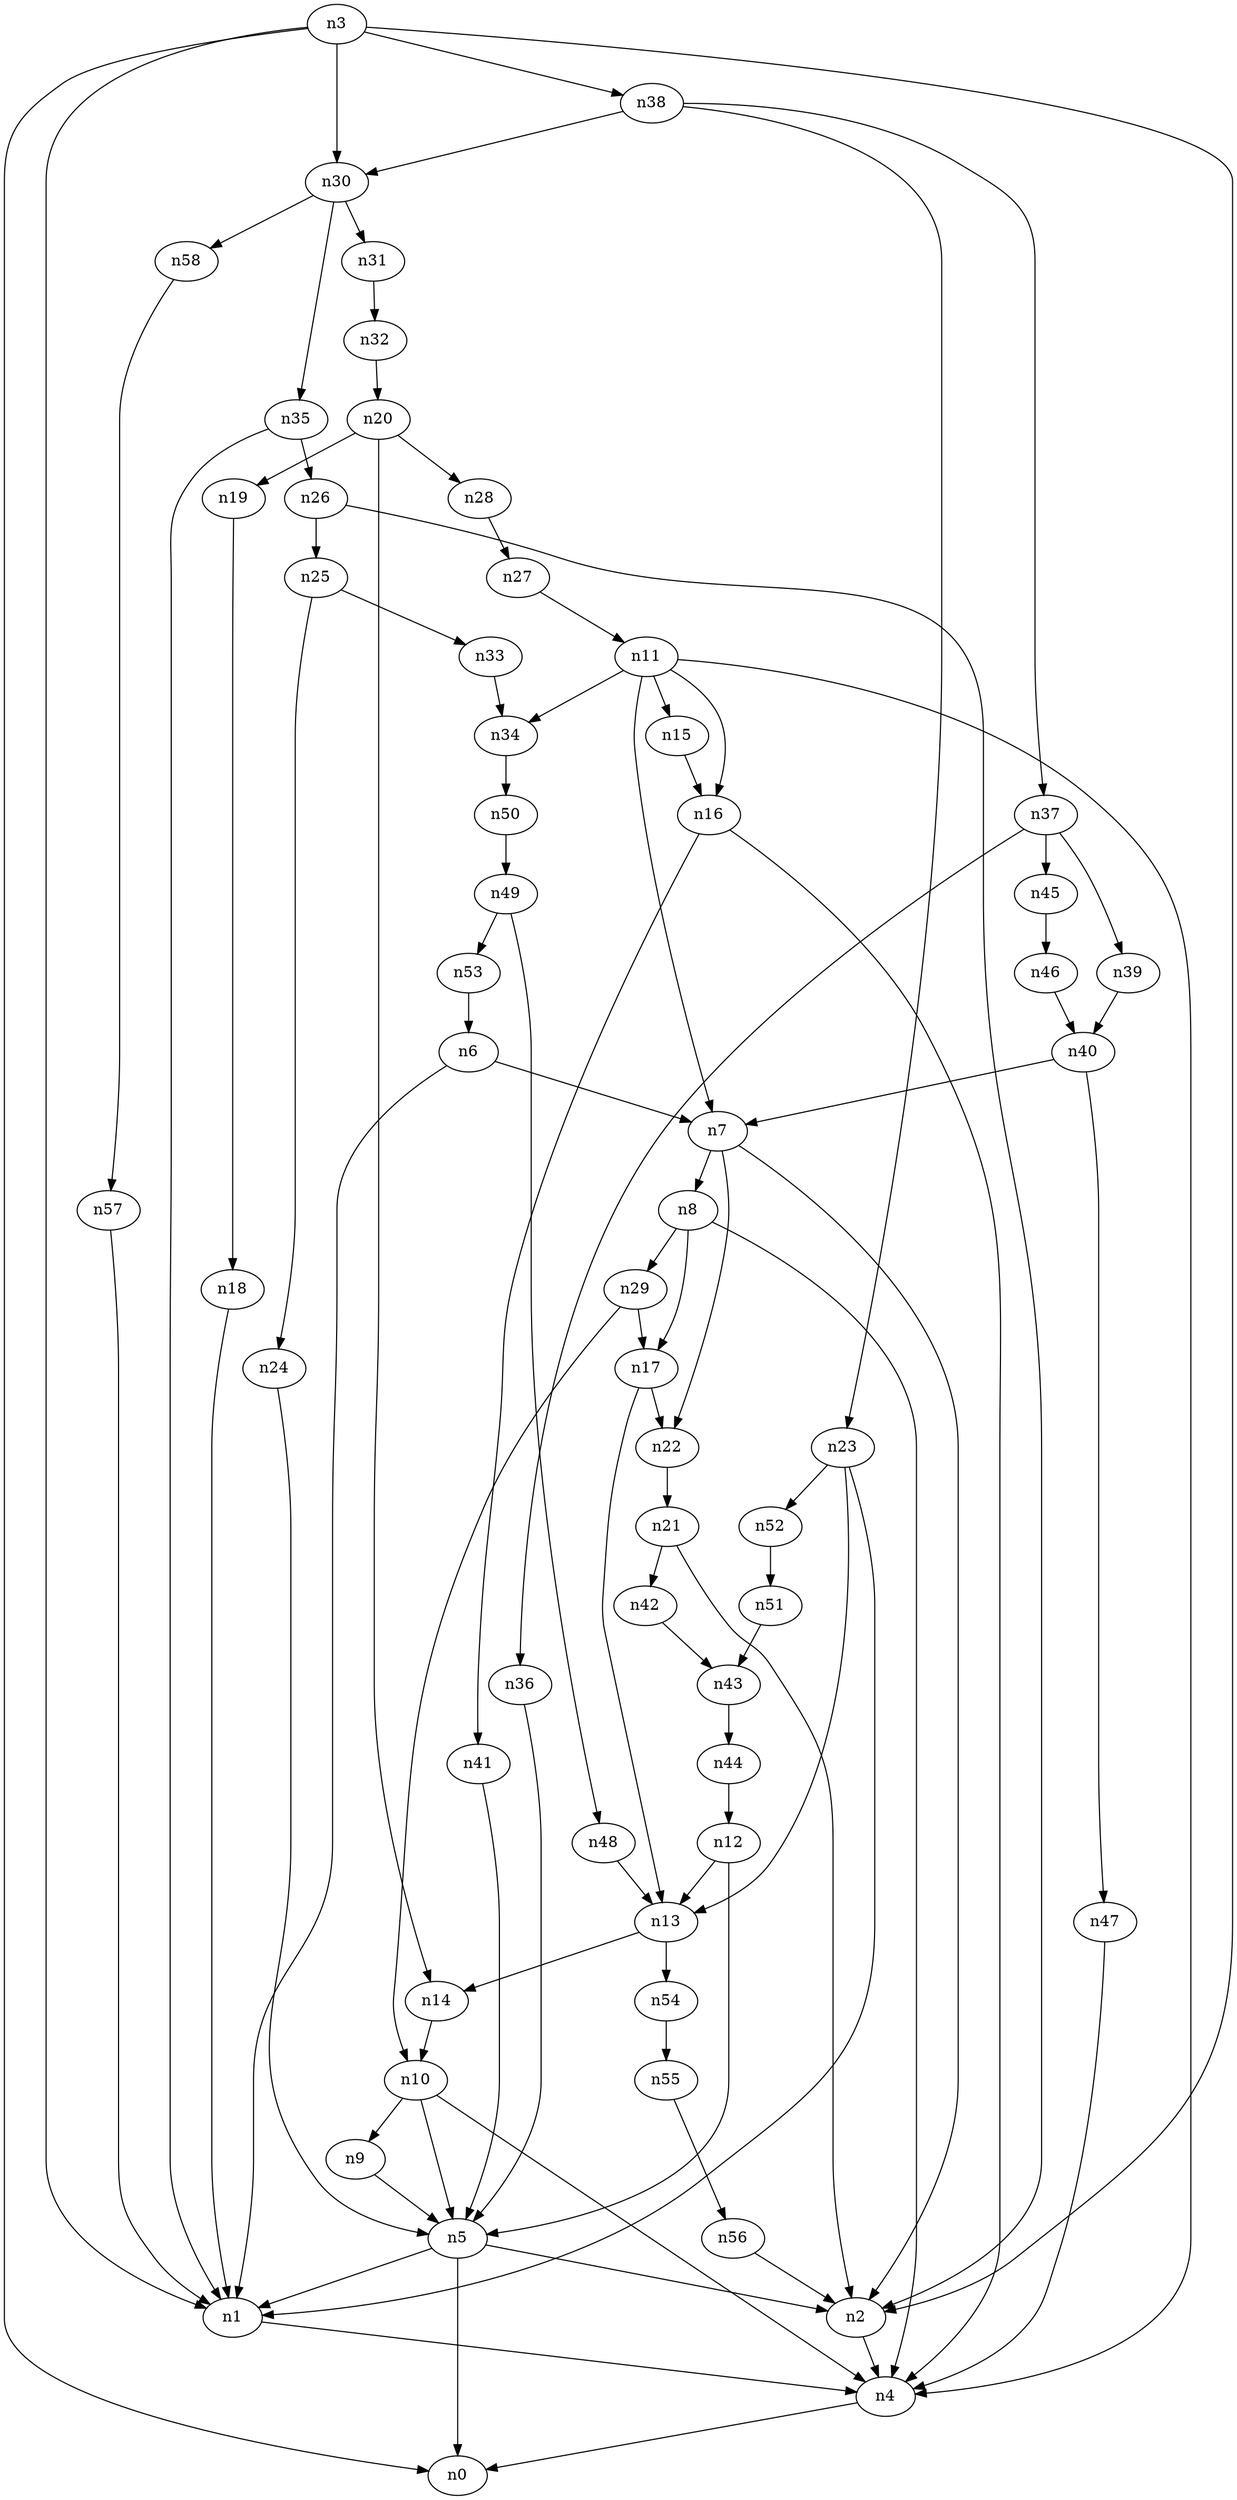 digraph G {
	n1 -> n4	 [_graphml_id=e4];
	n2 -> n4	 [_graphml_id=e7];
	n3 -> n0	 [_graphml_id=e0];
	n3 -> n1	 [_graphml_id=e3];
	n3 -> n2	 [_graphml_id=e6];
	n3 -> n30	 [_graphml_id=e49];
	n3 -> n38	 [_graphml_id=e88];
	n4 -> n0	 [_graphml_id=e1];
	n5 -> n0	 [_graphml_id=e2];
	n5 -> n1	 [_graphml_id=e5];
	n5 -> n2	 [_graphml_id=e8];
	n6 -> n1	 [_graphml_id=e9];
	n6 -> n7	 [_graphml_id=e10];
	n7 -> n2	 [_graphml_id=e18];
	n7 -> n8	 [_graphml_id=e11];
	n7 -> n22	 [_graphml_id=e38];
	n8 -> n4	 [_graphml_id=e12];
	n8 -> n17	 [_graphml_id=e27];
	n8 -> n29	 [_graphml_id=e46];
	n9 -> n5	 [_graphml_id=e13];
	n10 -> n4	 [_graphml_id=e15];
	n10 -> n5	 [_graphml_id=e28];
	n10 -> n9	 [_graphml_id=e14];
	n11 -> n4	 [_graphml_id=e17];
	n11 -> n7	 [_graphml_id=e16];
	n11 -> n15	 [_graphml_id=e23];
	n11 -> n16	 [_graphml_id=e48];
	n11 -> n34	 [_graphml_id=e55];
	n12 -> n5	 [_graphml_id=e19];
	n12 -> n13	 [_graphml_id=e20];
	n13 -> n14	 [_graphml_id=e21];
	n13 -> n54	 [_graphml_id=e89];
	n14 -> n10	 [_graphml_id=e22];
	n15 -> n16	 [_graphml_id=e24];
	n16 -> n4	 [_graphml_id=e25];
	n16 -> n41	 [_graphml_id=e67];
	n17 -> n13	 [_graphml_id=e26];
	n17 -> n22	 [_graphml_id=e35];
	n18 -> n1	 [_graphml_id=e29];
	n19 -> n18	 [_graphml_id=e30];
	n20 -> n14	 [_graphml_id=e32];
	n20 -> n19	 [_graphml_id=e31];
	n20 -> n28	 [_graphml_id=e45];
	n21 -> n2	 [_graphml_id=e33];
	n21 -> n42	 [_graphml_id=e69];
	n22 -> n21	 [_graphml_id=e34];
	n23 -> n1	 [_graphml_id=e36];
	n23 -> n13	 [_graphml_id=e37];
	n23 -> n52	 [_graphml_id=e85];
	n24 -> n5	 [_graphml_id=e39];
	n25 -> n24	 [_graphml_id=e40];
	n25 -> n33	 [_graphml_id=e53];
	n26 -> n2	 [_graphml_id=e42];
	n26 -> n25	 [_graphml_id=e41];
	n27 -> n11	 [_graphml_id=e43];
	n28 -> n27	 [_graphml_id=e44];
	n29 -> n10	 [_graphml_id=e68];
	n29 -> n17	 [_graphml_id=e47];
	n30 -> n31	 [_graphml_id=e50];
	n30 -> n35	 [_graphml_id=e56];
	n30 -> n58	 [_graphml_id=e95];
	n31 -> n32	 [_graphml_id=e51];
	n32 -> n20	 [_graphml_id=e52];
	n33 -> n34	 [_graphml_id=e54];
	n34 -> n50	 [_graphml_id=e82];
	n35 -> n1	 [_graphml_id=e57];
	n35 -> n26	 [_graphml_id=e58];
	n36 -> n5	 [_graphml_id=e59];
	n37 -> n36	 [_graphml_id=e60];
	n37 -> n39	 [_graphml_id=e63];
	n37 -> n45	 [_graphml_id=e73];
	n38 -> n23	 [_graphml_id=e78];
	n38 -> n30	 [_graphml_id=e62];
	n38 -> n37	 [_graphml_id=e61];
	n39 -> n40	 [_graphml_id=e64];
	n40 -> n7	 [_graphml_id=e65];
	n40 -> n47	 [_graphml_id=e76];
	n41 -> n5	 [_graphml_id=e66];
	n42 -> n43	 [_graphml_id=e70];
	n43 -> n44	 [_graphml_id=e71];
	n44 -> n12	 [_graphml_id=e72];
	n45 -> n46	 [_graphml_id=e74];
	n46 -> n40	 [_graphml_id=e75];
	n47 -> n4	 [_graphml_id=e77];
	n48 -> n13	 [_graphml_id=e79];
	n49 -> n48	 [_graphml_id=e80];
	n49 -> n53	 [_graphml_id=e87];
	n50 -> n49	 [_graphml_id=e81];
	n51 -> n43	 [_graphml_id=e83];
	n52 -> n51	 [_graphml_id=e84];
	n53 -> n6	 [_graphml_id=e86];
	n54 -> n55	 [_graphml_id=e90];
	n55 -> n56	 [_graphml_id=e91];
	n56 -> n2	 [_graphml_id=e92];
	n57 -> n1	 [_graphml_id=e93];
	n58 -> n57	 [_graphml_id=e94];
}
